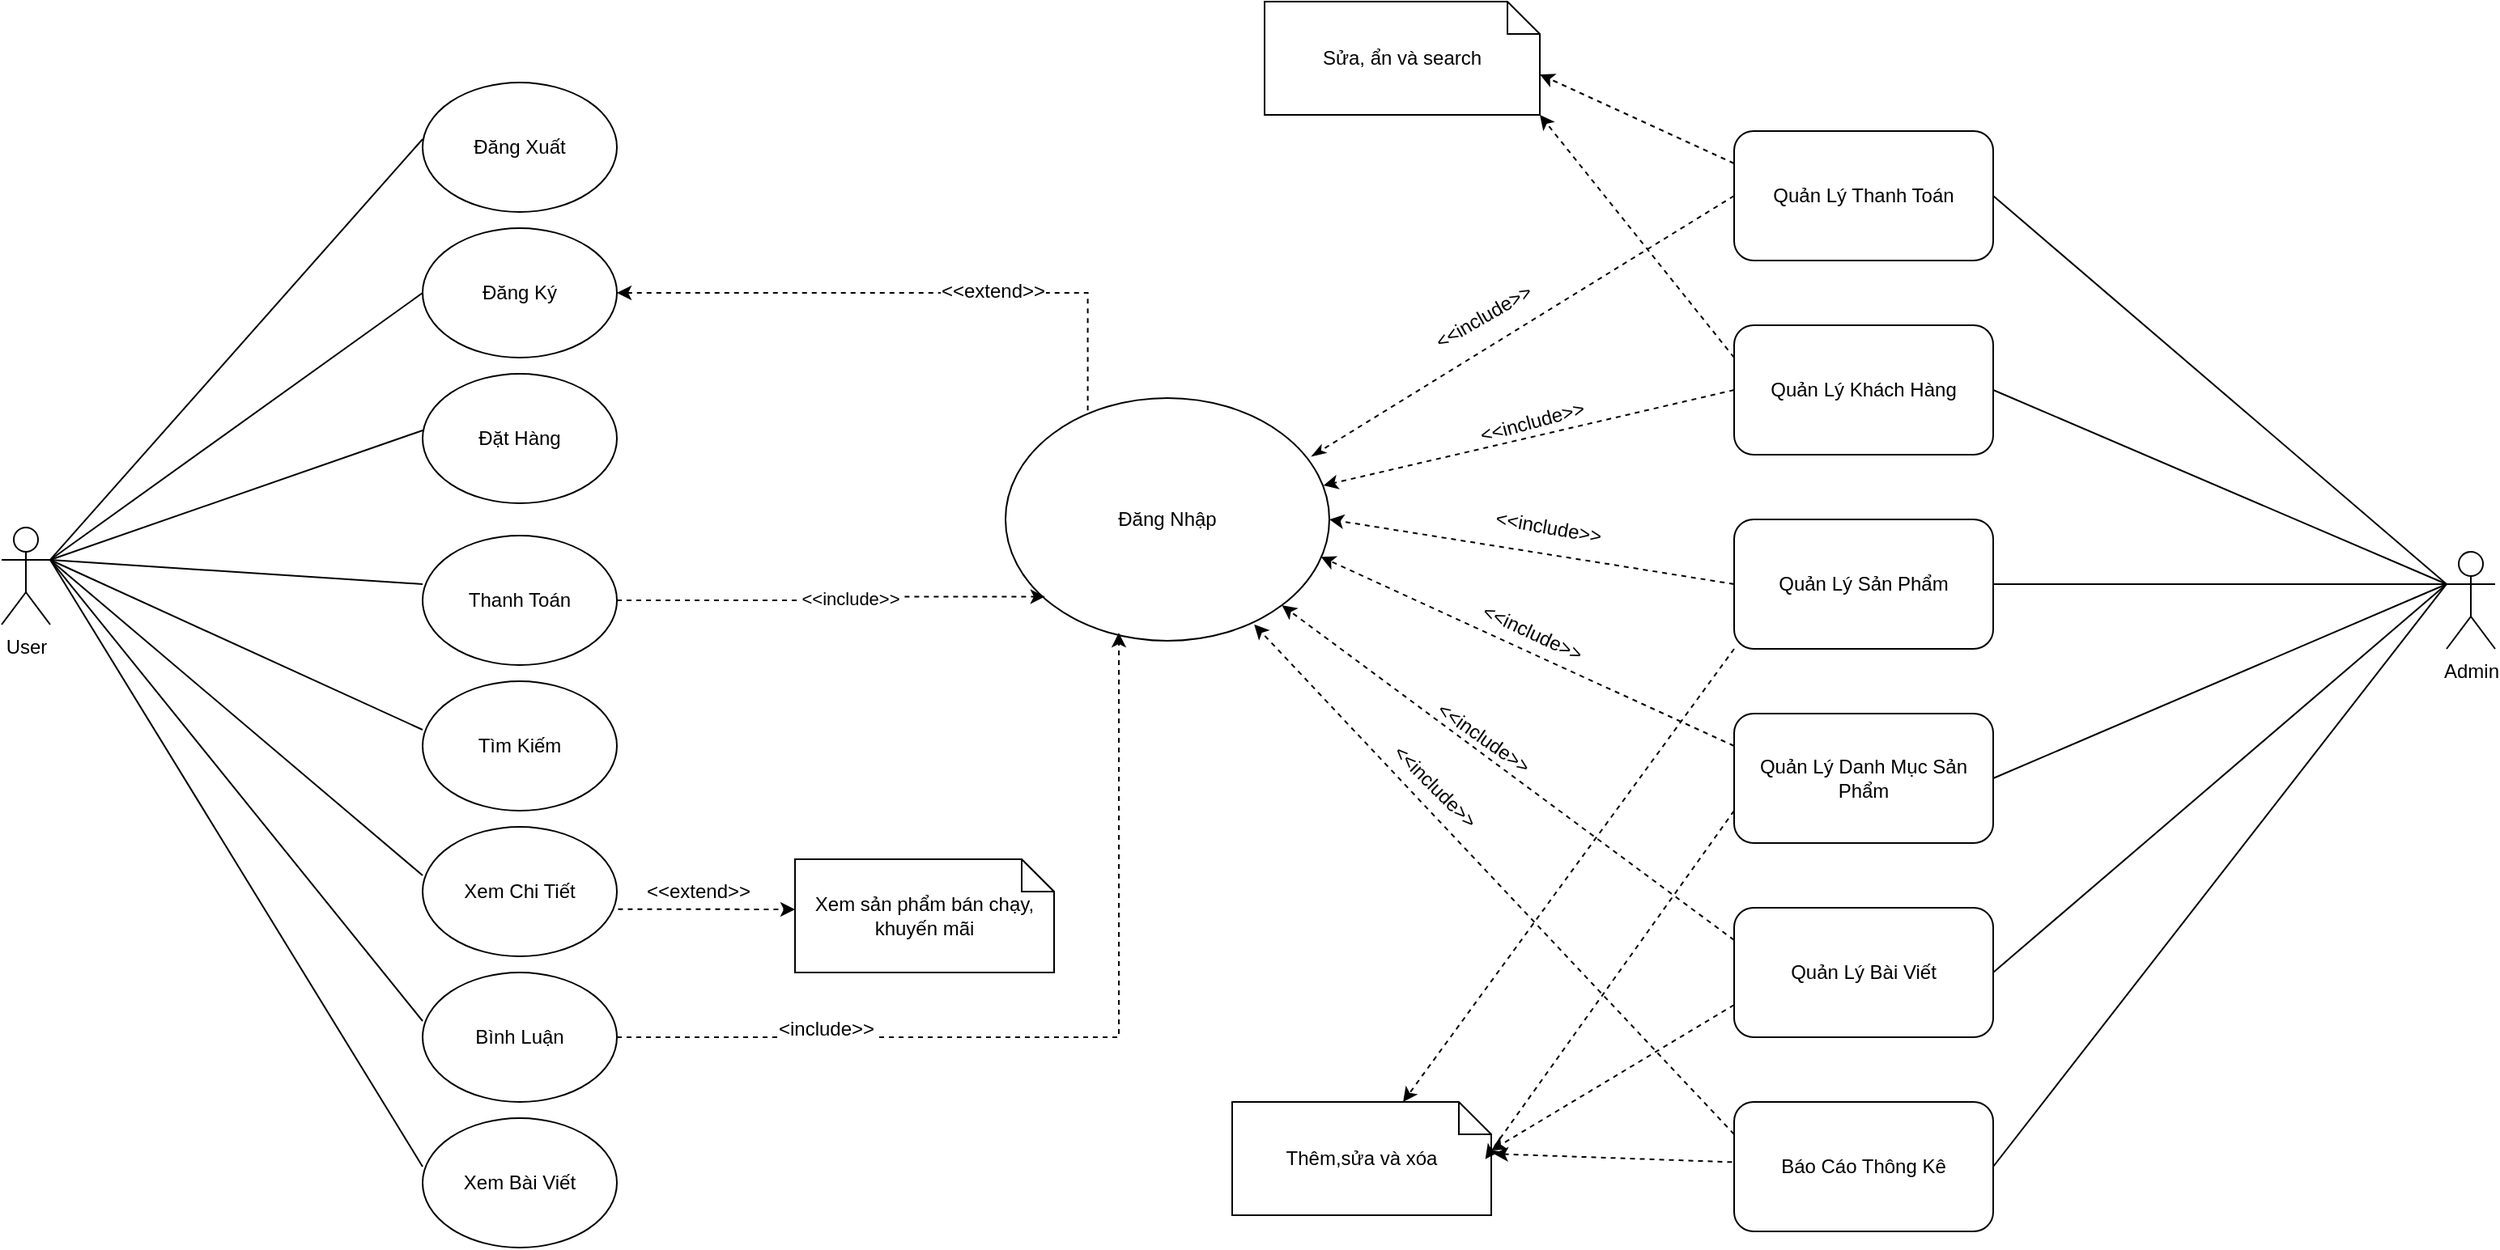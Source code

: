 <mxfile version="24.8.6">
  <diagram name="Page-1" id="x4a_CrOOiANk78A3KvGd">
    <mxGraphModel dx="1526" dy="749" grid="1" gridSize="10" guides="1" tooltips="1" connect="1" arrows="1" fold="1" page="1" pageScale="1" pageWidth="3300" pageHeight="4681" math="0" shadow="0">
      <root>
        <mxCell id="0" />
        <mxCell id="1" parent="0" />
        <mxCell id="pyRZXPUVbA9_702f5Y_X-11" style="rounded=0;orthogonalLoop=1;jettySize=auto;html=1;exitX=1;exitY=0.333;exitDx=0;exitDy=0;exitPerimeter=0;fontFamily=Helvetica;fontSize=12;fontColor=default;entryX=0;entryY=0.5;entryDx=0;entryDy=0;endArrow=none;endFill=0;" parent="1" source="Nud_BQLuELYe_r3ZkEnG-1" edge="1">
          <mxGeometry relative="1" as="geometry">
            <mxPoint x="1120" y="220" as="targetPoint" />
          </mxGeometry>
        </mxCell>
        <mxCell id="pyRZXPUVbA9_702f5Y_X-12" style="rounded=0;orthogonalLoop=1;jettySize=auto;html=1;exitX=1;exitY=0.333;exitDx=0;exitDy=0;exitPerimeter=0;fontFamily=Helvetica;fontSize=12;fontColor=default;entryX=0;entryY=0.5;entryDx=0;entryDy=0;endArrow=none;endFill=0;" parent="1" source="Nud_BQLuELYe_r3ZkEnG-1" edge="1">
          <mxGeometry relative="1" as="geometry">
            <mxPoint x="1120.0" y="125" as="targetPoint" />
          </mxGeometry>
        </mxCell>
        <mxCell id="pyRZXPUVbA9_702f5Y_X-20" style="rounded=0;orthogonalLoop=1;jettySize=auto;html=1;exitX=1;exitY=0.333;exitDx=0;exitDy=0;exitPerimeter=0;fontFamily=Helvetica;fontSize=12;fontColor=default;entryX=0;entryY=0.5;entryDx=0;entryDy=0;endArrow=none;endFill=0;" parent="1" source="Nud_BQLuELYe_r3ZkEnG-1" edge="1">
          <mxGeometry relative="1" as="geometry">
            <mxPoint x="1120.0" y="670" as="targetPoint" />
          </mxGeometry>
        </mxCell>
        <mxCell id="Nud_BQLuELYe_r3ZkEnG-1" value="User" style="shape=umlActor;verticalLabelPosition=bottom;verticalAlign=top;html=1;outlineConnect=0;" parent="1" vertex="1">
          <mxGeometry x="860" y="365" width="30" height="60" as="geometry" />
        </mxCell>
        <mxCell id="OdKkpMeZ7IpjYvgaHoXA-8" style="rounded=0;orthogonalLoop=1;jettySize=auto;html=1;exitX=0;exitY=0.333;exitDx=0;exitDy=0;exitPerimeter=0;entryX=1;entryY=0.5;entryDx=0;entryDy=0;endArrow=none;endFill=0;" parent="1" source="Nud_BQLuELYe_r3ZkEnG-3" target="OdKkpMeZ7IpjYvgaHoXA-1" edge="1">
          <mxGeometry relative="1" as="geometry" />
        </mxCell>
        <mxCell id="OdKkpMeZ7IpjYvgaHoXA-9" style="rounded=0;orthogonalLoop=1;jettySize=auto;html=1;exitX=0;exitY=0.333;exitDx=0;exitDy=0;exitPerimeter=0;entryX=1;entryY=0.5;entryDx=0;entryDy=0;endArrow=none;endFill=0;" parent="1" source="Nud_BQLuELYe_r3ZkEnG-3" target="OdKkpMeZ7IpjYvgaHoXA-2" edge="1">
          <mxGeometry relative="1" as="geometry" />
        </mxCell>
        <mxCell id="OdKkpMeZ7IpjYvgaHoXA-10" style="rounded=0;orthogonalLoop=1;jettySize=auto;html=1;exitX=0;exitY=0.333;exitDx=0;exitDy=0;exitPerimeter=0;endArrow=none;endFill=0;" parent="1" source="Nud_BQLuELYe_r3ZkEnG-3" target="OdKkpMeZ7IpjYvgaHoXA-3" edge="1">
          <mxGeometry relative="1" as="geometry" />
        </mxCell>
        <mxCell id="OdKkpMeZ7IpjYvgaHoXA-11" style="rounded=0;orthogonalLoop=1;jettySize=auto;html=1;entryX=1;entryY=0.5;entryDx=0;entryDy=0;endArrow=none;endFill=0;" parent="1" target="OdKkpMeZ7IpjYvgaHoXA-4" edge="1">
          <mxGeometry relative="1" as="geometry">
            <mxPoint x="2370" y="400" as="sourcePoint" />
          </mxGeometry>
        </mxCell>
        <mxCell id="OdKkpMeZ7IpjYvgaHoXA-12" style="rounded=0;orthogonalLoop=1;jettySize=auto;html=1;exitX=0;exitY=0.333;exitDx=0;exitDy=0;exitPerimeter=0;entryX=1;entryY=0.5;entryDx=0;entryDy=0;endArrow=none;endFill=0;" parent="1" source="Nud_BQLuELYe_r3ZkEnG-3" target="OdKkpMeZ7IpjYvgaHoXA-5" edge="1">
          <mxGeometry relative="1" as="geometry" />
        </mxCell>
        <mxCell id="qhDxRso9LNAH2FtVtD3s-2" style="rounded=0;orthogonalLoop=1;jettySize=auto;html=1;exitX=0;exitY=0.333;exitDx=0;exitDy=0;exitPerimeter=0;entryX=1;entryY=0.5;entryDx=0;entryDy=0;endArrow=none;endFill=0;" parent="1" source="Nud_BQLuELYe_r3ZkEnG-3" target="qhDxRso9LNAH2FtVtD3s-1" edge="1">
          <mxGeometry relative="1" as="geometry" />
        </mxCell>
        <mxCell id="Nud_BQLuELYe_r3ZkEnG-3" value="Admin" style="shape=umlActor;verticalLabelPosition=bottom;verticalAlign=top;html=1;outlineConnect=0;" parent="1" vertex="1">
          <mxGeometry x="2370" y="380" width="30" height="60" as="geometry" />
        </mxCell>
        <mxCell id="hHHpHos3qXQZ88BaUu0H-11" value="" style="endArrow=none;html=1;rounded=0;entryX=0;entryY=0.5;entryDx=0;entryDy=0;" parent="1" edge="1">
          <mxGeometry width="50" height="50" relative="1" as="geometry">
            <mxPoint x="890" y="385" as="sourcePoint" />
            <mxPoint x="1120" y="305" as="targetPoint" />
          </mxGeometry>
        </mxCell>
        <mxCell id="hHHpHos3qXQZ88BaUu0H-12" value="" style="endArrow=none;html=1;rounded=0;entryX=0;entryY=0.5;entryDx=0;entryDy=0;" parent="1" edge="1">
          <mxGeometry width="50" height="50" relative="1" as="geometry">
            <mxPoint x="890" y="385" as="sourcePoint" />
            <mxPoint x="1120" y="400" as="targetPoint" />
          </mxGeometry>
        </mxCell>
        <mxCell id="hHHpHos3qXQZ88BaUu0H-13" value="" style="endArrow=none;html=1;rounded=0;entryX=0;entryY=0.5;entryDx=0;entryDy=0;" parent="1" edge="1">
          <mxGeometry width="50" height="50" relative="1" as="geometry">
            <mxPoint x="890" y="385" as="sourcePoint" />
            <mxPoint x="1120.0" y="490" as="targetPoint" />
          </mxGeometry>
        </mxCell>
        <mxCell id="hHHpHos3qXQZ88BaUu0H-14" value="" style="endArrow=none;html=1;rounded=0;entryX=0;entryY=0.5;entryDx=0;entryDy=0;exitX=1;exitY=0.333;exitDx=0;exitDy=0;exitPerimeter=0;" parent="1" source="Nud_BQLuELYe_r3ZkEnG-1" edge="1">
          <mxGeometry width="50" height="50" relative="1" as="geometry">
            <mxPoint x="890" y="405" as="sourcePoint" />
            <mxPoint x="1120.0" y="580" as="targetPoint" />
          </mxGeometry>
        </mxCell>
        <mxCell id="hHHpHos3qXQZ88BaUu0H-34" value="Đăng Nhập" style="ellipse;whiteSpace=wrap;html=1;" parent="1" vertex="1">
          <mxGeometry x="1480" y="285" width="200" height="150" as="geometry" />
        </mxCell>
        <mxCell id="OdKkpMeZ7IpjYvgaHoXA-18" style="rounded=0;orthogonalLoop=1;jettySize=auto;html=1;exitX=0;exitY=0.5;exitDx=0;exitDy=0;entryX=0.945;entryY=0.24;entryDx=0;entryDy=0;dashed=1;endArrow=classicThin;endFill=1;entryPerimeter=0;" parent="1" source="OdKkpMeZ7IpjYvgaHoXA-1" target="hHHpHos3qXQZ88BaUu0H-34" edge="1">
          <mxGeometry relative="1" as="geometry" />
        </mxCell>
        <mxCell id="OdKkpMeZ7IpjYvgaHoXA-1" value="Quản Lý Thanh Toán" style="rounded=1;whiteSpace=wrap;html=1;" parent="1" vertex="1">
          <mxGeometry x="1930" y="120" width="160" height="80" as="geometry" />
        </mxCell>
        <mxCell id="OdKkpMeZ7IpjYvgaHoXA-16" style="rounded=0;orthogonalLoop=1;jettySize=auto;html=1;exitX=0;exitY=0.25;exitDx=0;exitDy=0;dashed=1;endArrow=classic;endFill=1;entryX=1;entryY=1;entryDx=0;entryDy=0;entryPerimeter=0;" parent="1" source="OdKkpMeZ7IpjYvgaHoXA-2" target="OdKkpMeZ7IpjYvgaHoXA-13" edge="1">
          <mxGeometry relative="1" as="geometry">
            <mxPoint x="1750" y="110" as="targetPoint" />
          </mxGeometry>
        </mxCell>
        <mxCell id="OdKkpMeZ7IpjYvgaHoXA-2" value="Quản Lý Khách Hàng" style="rounded=1;whiteSpace=wrap;html=1;" parent="1" vertex="1">
          <mxGeometry x="1930" y="240" width="160" height="80" as="geometry" />
        </mxCell>
        <mxCell id="OdKkpMeZ7IpjYvgaHoXA-20" style="rounded=0;orthogonalLoop=1;jettySize=auto;html=1;exitX=0;exitY=0.5;exitDx=0;exitDy=0;endArrow=classic;endFill=1;dashed=1;entryX=1;entryY=0.5;entryDx=0;entryDy=0;" parent="1" source="OdKkpMeZ7IpjYvgaHoXA-3" target="hHHpHos3qXQZ88BaUu0H-34" edge="1">
          <mxGeometry relative="1" as="geometry" />
        </mxCell>
        <mxCell id="EuURe4UWY_9U8k-Uneeb-4" style="rounded=0;orthogonalLoop=1;jettySize=auto;html=1;exitX=0;exitY=1;exitDx=0;exitDy=0;dashed=1;" edge="1" parent="1" source="OdKkpMeZ7IpjYvgaHoXA-3" target="OdKkpMeZ7IpjYvgaHoXA-14">
          <mxGeometry relative="1" as="geometry" />
        </mxCell>
        <mxCell id="OdKkpMeZ7IpjYvgaHoXA-3" value="Quản Lý Sản Phẩm" style="rounded=1;whiteSpace=wrap;html=1;" parent="1" vertex="1">
          <mxGeometry x="1930" y="360" width="160" height="80" as="geometry" />
        </mxCell>
        <mxCell id="OdKkpMeZ7IpjYvgaHoXA-4" value="Quản Lý Danh Mục Sản Phẩm" style="rounded=1;whiteSpace=wrap;html=1;" parent="1" vertex="1">
          <mxGeometry x="1930" y="480" width="160" height="80" as="geometry" />
        </mxCell>
        <mxCell id="OdKkpMeZ7IpjYvgaHoXA-23" style="rounded=0;orthogonalLoop=1;jettySize=auto;html=1;exitX=0;exitY=0.25;exitDx=0;exitDy=0;entryX=1;entryY=1;entryDx=0;entryDy=0;dashed=1;endArrow=classic;endFill=1;" parent="1" source="OdKkpMeZ7IpjYvgaHoXA-5" target="hHHpHos3qXQZ88BaUu0H-34" edge="1">
          <mxGeometry relative="1" as="geometry" />
        </mxCell>
        <mxCell id="OdKkpMeZ7IpjYvgaHoXA-5" value="Quản Lý Bài Viết" style="rounded=1;whiteSpace=wrap;html=1;" parent="1" vertex="1">
          <mxGeometry x="1930" y="600" width="160" height="80" as="geometry" />
        </mxCell>
        <mxCell id="OdKkpMeZ7IpjYvgaHoXA-13" value="&lt;font style=&quot;font-size: 12px;&quot;&gt;Sửa, ẩn và search&lt;/font&gt;" style="shape=note;size=20;whiteSpace=wrap;html=1;" parent="1" vertex="1">
          <mxGeometry x="1640" y="40" width="170" height="70" as="geometry" />
        </mxCell>
        <mxCell id="qhDxRso9LNAH2FtVtD3s-5" style="rounded=0;orthogonalLoop=1;jettySize=auto;html=1;exitX=1.009;exitY=0.458;exitDx=0;exitDy=0;exitPerimeter=0;dashed=1;endArrow=none;endFill=0;startArrow=classic;startFill=1;" parent="1" source="OdKkpMeZ7IpjYvgaHoXA-14" target="qhDxRso9LNAH2FtVtD3s-1" edge="1">
          <mxGeometry relative="1" as="geometry" />
        </mxCell>
        <mxCell id="OdKkpMeZ7IpjYvgaHoXA-14" value="&lt;font style=&quot;font-size: 12px;&quot;&gt;Thêm,sửa và xóa&lt;/font&gt;" style="shape=note;size=20;whiteSpace=wrap;html=1;" parent="1" vertex="1">
          <mxGeometry x="1620" y="720" width="160" height="70" as="geometry" />
        </mxCell>
        <mxCell id="OdKkpMeZ7IpjYvgaHoXA-15" style="rounded=0;orthogonalLoop=1;jettySize=auto;html=1;exitX=0;exitY=0.25;exitDx=0;exitDy=0;entryX=0;entryY=0;entryDx=170;entryDy=45;entryPerimeter=0;endArrow=classic;endFill=1;dashed=1;" parent="1" source="OdKkpMeZ7IpjYvgaHoXA-1" target="OdKkpMeZ7IpjYvgaHoXA-13" edge="1">
          <mxGeometry relative="1" as="geometry" />
        </mxCell>
        <mxCell id="OdKkpMeZ7IpjYvgaHoXA-19" style="rounded=0;orthogonalLoop=1;jettySize=auto;html=1;exitX=0;exitY=0.5;exitDx=0;exitDy=0;entryX=0.982;entryY=0.36;entryDx=0;entryDy=0;entryPerimeter=0;endArrow=classic;endFill=1;dashed=1;" parent="1" source="OdKkpMeZ7IpjYvgaHoXA-2" target="hHHpHos3qXQZ88BaUu0H-34" edge="1">
          <mxGeometry relative="1" as="geometry" />
        </mxCell>
        <mxCell id="OdKkpMeZ7IpjYvgaHoXA-21" style="rounded=0;orthogonalLoop=1;jettySize=auto;html=1;exitX=0;exitY=0.75;exitDx=0;exitDy=0;endArrow=classic;endFill=1;dashed=1;" parent="1" source="OdKkpMeZ7IpjYvgaHoXA-5" edge="1">
          <mxGeometry relative="1" as="geometry">
            <mxPoint x="1780" y="750" as="targetPoint" />
          </mxGeometry>
        </mxCell>
        <mxCell id="OdKkpMeZ7IpjYvgaHoXA-22" style="rounded=0;orthogonalLoop=1;jettySize=auto;html=1;exitX=0;exitY=0.75;exitDx=0;exitDy=0;entryX=0.977;entryY=0.506;entryDx=0;entryDy=0;entryPerimeter=0;endArrow=classic;endFill=1;dashed=1;" parent="1" source="OdKkpMeZ7IpjYvgaHoXA-4" target="OdKkpMeZ7IpjYvgaHoXA-14" edge="1">
          <mxGeometry relative="1" as="geometry" />
        </mxCell>
        <mxCell id="OdKkpMeZ7IpjYvgaHoXA-24" style="rounded=0;orthogonalLoop=1;jettySize=auto;html=1;exitX=0;exitY=0.25;exitDx=0;exitDy=0;entryX=0.974;entryY=0.654;entryDx=0;entryDy=0;entryPerimeter=0;dashed=1;endArrow=classic;endFill=1;" parent="1" source="OdKkpMeZ7IpjYvgaHoXA-4" target="hHHpHos3qXQZ88BaUu0H-34" edge="1">
          <mxGeometry relative="1" as="geometry" />
        </mxCell>
        <mxCell id="OdKkpMeZ7IpjYvgaHoXA-25" value="&amp;lt;&amp;lt;include&amp;gt;&amp;gt;" style="text;html=1;align=center;verticalAlign=middle;resizable=0;points=[];autosize=1;strokeColor=none;fillColor=none;rotation=-30;" parent="1" vertex="1">
          <mxGeometry x="1730" y="220" width="90" height="30" as="geometry" />
        </mxCell>
        <mxCell id="OdKkpMeZ7IpjYvgaHoXA-26" value="&amp;lt;&amp;lt;include&amp;gt;&amp;gt;" style="text;html=1;align=center;verticalAlign=middle;resizable=0;points=[];autosize=1;strokeColor=none;fillColor=none;rotation=-15;" parent="1" vertex="1">
          <mxGeometry x="1760" y="285" width="90" height="30" as="geometry" />
        </mxCell>
        <mxCell id="OdKkpMeZ7IpjYvgaHoXA-27" value="&amp;lt;&amp;lt;include&amp;gt;&amp;gt;" style="text;html=1;align=center;verticalAlign=middle;resizable=0;points=[];autosize=1;strokeColor=none;fillColor=none;rotation=10;" parent="1" vertex="1">
          <mxGeometry x="1770" y="350" width="90" height="30" as="geometry" />
        </mxCell>
        <mxCell id="OdKkpMeZ7IpjYvgaHoXA-28" value="&amp;lt;&amp;lt;include&amp;gt;&amp;gt;" style="text;html=1;align=center;verticalAlign=middle;resizable=0;points=[];autosize=1;strokeColor=none;fillColor=none;rotation=25;" parent="1" vertex="1">
          <mxGeometry x="1760" y="415" width="90" height="30" as="geometry" />
        </mxCell>
        <mxCell id="OdKkpMeZ7IpjYvgaHoXA-29" value="&amp;lt;&amp;lt;include&amp;gt;&amp;gt;" style="text;html=1;align=center;verticalAlign=middle;resizable=0;points=[];autosize=1;strokeColor=none;fillColor=none;rotation=45;" parent="1" vertex="1">
          <mxGeometry x="1700" y="510" width="90" height="30" as="geometry" />
        </mxCell>
        <mxCell id="qhDxRso9LNAH2FtVtD3s-1" value="Báo Cáo Thông Kê" style="rounded=1;whiteSpace=wrap;html=1;" parent="1" vertex="1">
          <mxGeometry x="1930" y="720" width="160" height="80" as="geometry" />
        </mxCell>
        <mxCell id="qhDxRso9LNAH2FtVtD3s-3" style="rounded=0;orthogonalLoop=1;jettySize=auto;html=1;exitX=0;exitY=0.25;exitDx=0;exitDy=0;entryX=0.768;entryY=0.933;entryDx=0;entryDy=0;entryPerimeter=0;endArrow=classic;endFill=1;dashed=1;" parent="1" source="qhDxRso9LNAH2FtVtD3s-1" target="hHHpHos3qXQZ88BaUu0H-34" edge="1">
          <mxGeometry relative="1" as="geometry" />
        </mxCell>
        <mxCell id="qhDxRso9LNAH2FtVtD3s-4" value="&amp;lt;&amp;lt;include&amp;gt;&amp;gt;" style="text;html=1;align=center;verticalAlign=middle;resizable=0;points=[];autosize=1;strokeColor=none;fillColor=none;rotation=35;" parent="1" vertex="1">
          <mxGeometry x="1730" y="480" width="90" height="30" as="geometry" />
        </mxCell>
        <mxCell id="pyRZXPUVbA9_702f5Y_X-13" value="Xem sản phẩm bán chạy, khuyến mãi" style="shape=note;size=20;whiteSpace=wrap;html=1;" parent="1" vertex="1">
          <mxGeometry x="1350" y="570" width="160" height="70" as="geometry" />
        </mxCell>
        <mxCell id="pyRZXPUVbA9_702f5Y_X-14" style="edgeStyle=orthogonalEdgeStyle;rounded=0;orthogonalLoop=1;jettySize=auto;html=1;fontFamily=Helvetica;fontSize=12;fontColor=default;dashed=1;exitX=1.006;exitY=0.636;exitDx=0;exitDy=0;exitPerimeter=0;" parent="1" source="EuURe4UWY_9U8k-Uneeb-9" edge="1">
          <mxGeometry relative="1" as="geometry">
            <mxPoint x="1250" y="600" as="sourcePoint" />
            <mxPoint x="1350" y="601" as="targetPoint" />
          </mxGeometry>
        </mxCell>
        <mxCell id="pyRZXPUVbA9_702f5Y_X-34" value="&amp;lt;&amp;lt;extend&amp;gt;&amp;gt;" style="edgeLabel;html=1;align=center;verticalAlign=middle;resizable=0;points=[];rounded=1;shadow=0;strokeColor=default;fontFamily=Helvetica;fontSize=12;fontColor=default;fillColor=none;" parent="pyRZXPUVbA9_702f5Y_X-14" vertex="1" connectable="0">
          <mxGeometry x="-0.142" y="2" relative="1" as="geometry">
            <mxPoint x="2" y="-9" as="offset" />
          </mxGeometry>
        </mxCell>
        <mxCell id="pyRZXPUVbA9_702f5Y_X-17" style="edgeStyle=orthogonalEdgeStyle;rounded=0;orthogonalLoop=1;jettySize=auto;html=1;exitX=1;exitY=0.5;exitDx=0;exitDy=0;entryX=0.254;entryY=0.064;entryDx=0;entryDy=0;entryPerimeter=0;fontFamily=Helvetica;fontSize=12;fontColor=default;dashed=1;endArrow=none;endFill=0;startArrow=classic;startFill=1;" parent="1" source="EuURe4UWY_9U8k-Uneeb-1" target="hHHpHos3qXQZ88BaUu0H-34" edge="1">
          <mxGeometry relative="1" as="geometry">
            <mxPoint x="1010.0" y="235" as="sourcePoint" />
          </mxGeometry>
        </mxCell>
        <mxCell id="pyRZXPUVbA9_702f5Y_X-35" value="&amp;lt;&amp;lt;extend&amp;gt;&amp;gt;" style="edgeLabel;html=1;align=center;verticalAlign=middle;resizable=0;points=[];rounded=1;shadow=0;strokeColor=default;fontFamily=Helvetica;fontSize=12;fontColor=default;fillColor=none;" parent="pyRZXPUVbA9_702f5Y_X-17" vertex="1" connectable="0">
          <mxGeometry x="0.27" y="1" relative="1" as="geometry">
            <mxPoint as="offset" />
          </mxGeometry>
        </mxCell>
        <mxCell id="pyRZXPUVbA9_702f5Y_X-21" style="edgeStyle=orthogonalEdgeStyle;rounded=0;orthogonalLoop=1;jettySize=auto;html=1;exitX=1;exitY=0.5;exitDx=0;exitDy=0;entryX=0.35;entryY=0.967;entryDx=0;entryDy=0;entryPerimeter=0;fontFamily=Helvetica;fontSize=12;fontColor=default;dashed=1;" parent="1" source="EuURe4UWY_9U8k-Uneeb-10" target="hHHpHos3qXQZ88BaUu0H-34" edge="1">
          <mxGeometry relative="1" as="geometry">
            <mxPoint x="1010.0" y="780" as="sourcePoint" />
          </mxGeometry>
        </mxCell>
        <mxCell id="pyRZXPUVbA9_702f5Y_X-32" value="&amp;lt;include&amp;gt;&amp;gt;" style="edgeLabel;html=1;align=center;verticalAlign=middle;resizable=0;points=[];rounded=1;shadow=0;strokeColor=default;fontFamily=Helvetica;fontSize=12;fontColor=default;fillColor=none;" parent="pyRZXPUVbA9_702f5Y_X-21" vertex="1" connectable="0">
          <mxGeometry x="-0.541" y="5" relative="1" as="geometry">
            <mxPoint as="offset" />
          </mxGeometry>
        </mxCell>
        <mxCell id="pyRZXPUVbA9_702f5Y_X-24" style="rounded=0;orthogonalLoop=1;jettySize=auto;html=1;exitX=0;exitY=0.5;exitDx=0;exitDy=0;fontFamily=Helvetica;fontSize=12;fontColor=default;entryX=1;entryY=0.333;entryDx=0;entryDy=0;entryPerimeter=0;endArrow=none;endFill=0;" parent="1" target="Nud_BQLuELYe_r3ZkEnG-1" edge="1">
          <mxGeometry relative="1" as="geometry">
            <mxPoint x="850" y="450" as="targetPoint" />
            <mxPoint x="1120.0" y="760" as="sourcePoint" />
          </mxGeometry>
        </mxCell>
        <mxCell id="EuURe4UWY_9U8k-Uneeb-1" value="Đăng Ký" style="ellipse;whiteSpace=wrap;html=1;" vertex="1" parent="1">
          <mxGeometry x="1120" y="180" width="120" height="80" as="geometry" />
        </mxCell>
        <mxCell id="EuURe4UWY_9U8k-Uneeb-2" value="Đăng Xuất" style="ellipse;whiteSpace=wrap;html=1;" vertex="1" parent="1">
          <mxGeometry x="1120" y="90" width="120" height="80" as="geometry" />
        </mxCell>
        <mxCell id="EuURe4UWY_9U8k-Uneeb-3" value="Đặt Hàng" style="ellipse;whiteSpace=wrap;html=1;" vertex="1" parent="1">
          <mxGeometry x="1120" y="270" width="120" height="80" as="geometry" />
        </mxCell>
        <mxCell id="EuURe4UWY_9U8k-Uneeb-6" style="edgeStyle=orthogonalEdgeStyle;rounded=0;orthogonalLoop=1;jettySize=auto;html=1;exitX=1;exitY=0.5;exitDx=0;exitDy=0;entryX=0.122;entryY=0.818;entryDx=0;entryDy=0;dashed=1;entryPerimeter=0;" edge="1" parent="1" source="EuURe4UWY_9U8k-Uneeb-5" target="hHHpHos3qXQZ88BaUu0H-34">
          <mxGeometry relative="1" as="geometry" />
        </mxCell>
        <mxCell id="EuURe4UWY_9U8k-Uneeb-7" value="&amp;lt;&amp;lt;include&amp;gt;&amp;gt;" style="edgeLabel;html=1;align=center;verticalAlign=middle;resizable=0;points=[];" vertex="1" connectable="0" parent="EuURe4UWY_9U8k-Uneeb-6">
          <mxGeometry x="0.098" y="-1" relative="1" as="geometry">
            <mxPoint as="offset" />
          </mxGeometry>
        </mxCell>
        <mxCell id="EuURe4UWY_9U8k-Uneeb-5" value="Thanh Toán" style="ellipse;whiteSpace=wrap;html=1;" vertex="1" parent="1">
          <mxGeometry x="1120" y="370" width="120" height="80" as="geometry" />
        </mxCell>
        <mxCell id="EuURe4UWY_9U8k-Uneeb-8" value="Tìm Kiếm" style="ellipse;whiteSpace=wrap;html=1;" vertex="1" parent="1">
          <mxGeometry x="1120" y="460" width="120" height="80" as="geometry" />
        </mxCell>
        <mxCell id="EuURe4UWY_9U8k-Uneeb-9" value="Xem Chi Tiết" style="ellipse;whiteSpace=wrap;html=1;" vertex="1" parent="1">
          <mxGeometry x="1120" y="550" width="120" height="80" as="geometry" />
        </mxCell>
        <mxCell id="EuURe4UWY_9U8k-Uneeb-10" value="Bình Luận" style="ellipse;whiteSpace=wrap;html=1;" vertex="1" parent="1">
          <mxGeometry x="1120" y="640" width="120" height="80" as="geometry" />
        </mxCell>
        <mxCell id="EuURe4UWY_9U8k-Uneeb-11" value="Xem Bài Viết" style="ellipse;whiteSpace=wrap;html=1;" vertex="1" parent="1">
          <mxGeometry x="1120" y="730" width="120" height="80" as="geometry" />
        </mxCell>
      </root>
    </mxGraphModel>
  </diagram>
</mxfile>
